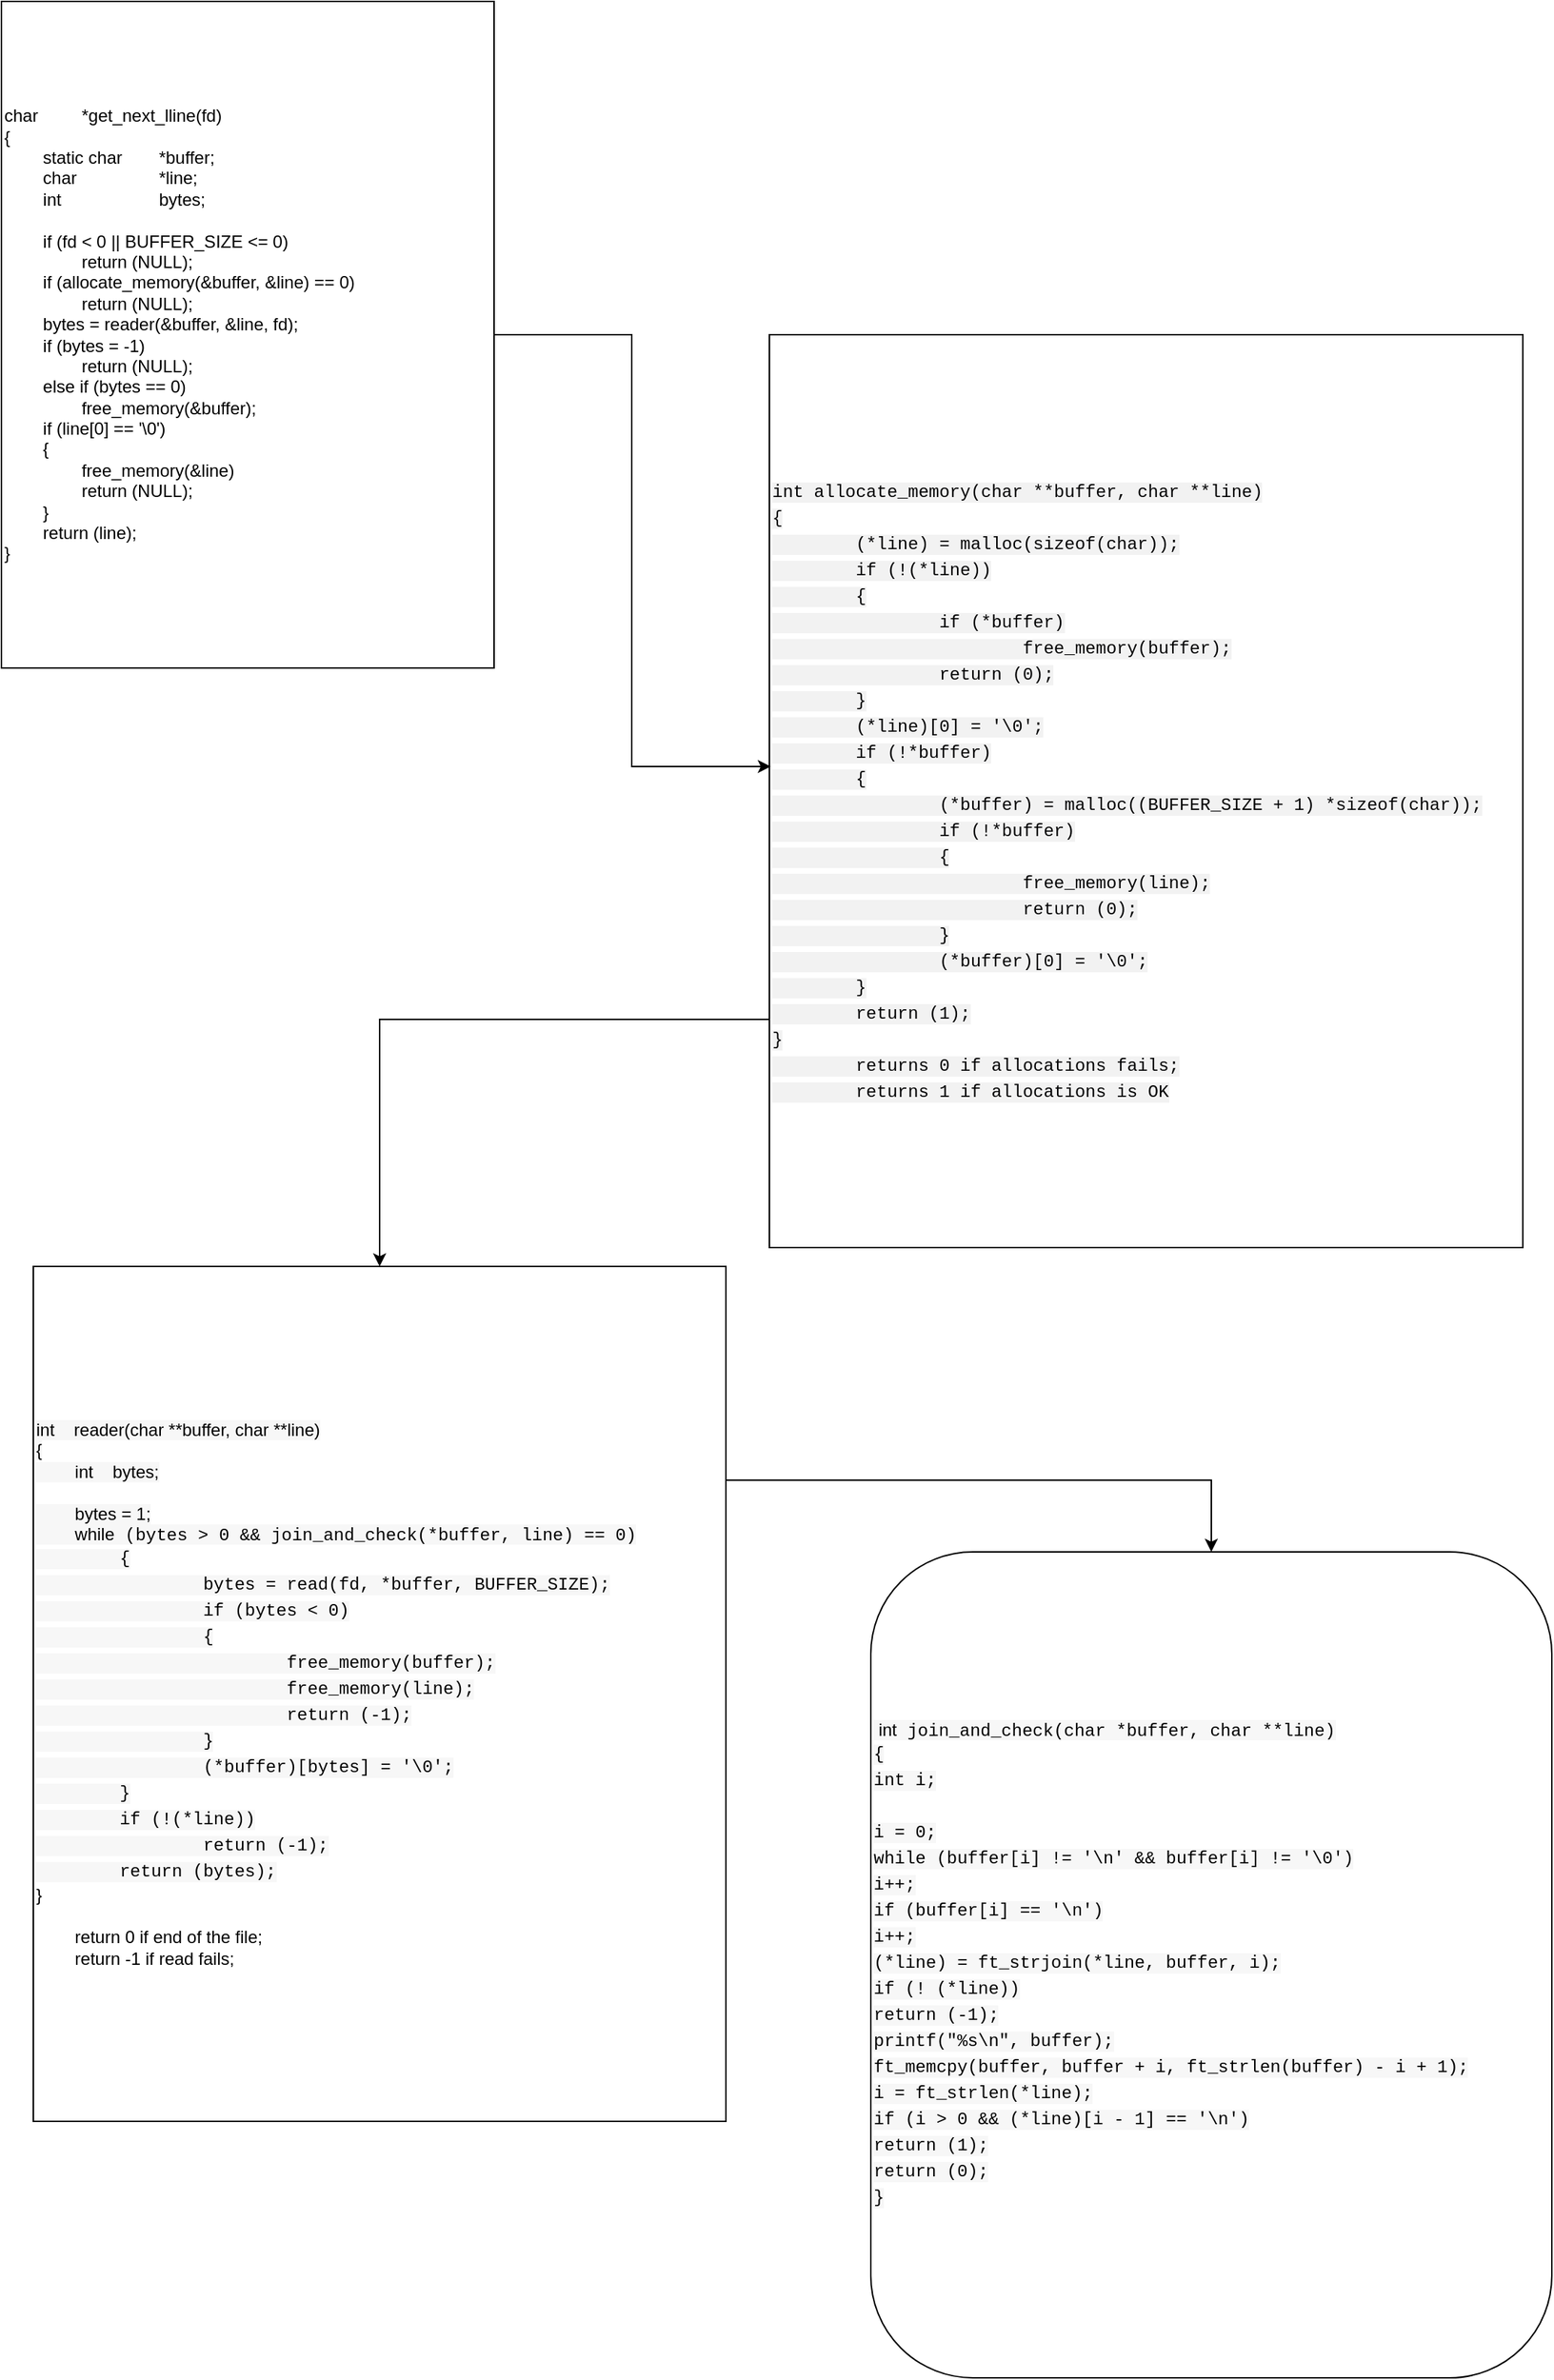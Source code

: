 <mxfile version="22.1.17" type="device">
  <diagram name="Page-1" id="m1yOS43jwpgoi6Rf_GcY">
    <mxGraphModel dx="1121" dy="2101" grid="1" gridSize="10" guides="1" tooltips="1" connect="1" arrows="1" fold="1" page="1" pageScale="1" pageWidth="850" pageHeight="1100" math="0" shadow="0">
      <root>
        <mxCell id="0" />
        <mxCell id="1" parent="0" />
        <mxCell id="8DgpZ3KDuCciO79t-1BS-1" value="&lt;div style=&quot;&quot;&gt;&lt;span style=&quot;background-color: initial;&quot;&gt;char&lt;/span&gt;&lt;span style=&quot;background-color: initial; white-space: pre;&quot;&gt;&#x9;&lt;span style=&quot;white-space: pre;&quot;&gt;&#x9;&lt;/span&gt;*&lt;/span&gt;&lt;span style=&quot;background-color: initial;&quot;&gt;get_next_lline(fd)&lt;/span&gt;&lt;/div&gt;&lt;div style=&quot;&quot;&gt;&lt;span style=&quot;background-color: initial;&quot;&gt;{&lt;/span&gt;&lt;/div&gt;&lt;div style=&quot;&quot;&gt;&lt;span style=&quot;background-color: initial;&quot;&gt;&lt;span style=&quot;white-space: pre;&quot;&gt;&#x9;&lt;/span&gt;static char&lt;span style=&quot;white-space: pre;&quot;&gt;&#x9;&lt;/span&gt;*buffer;&lt;br&gt;&lt;/span&gt;&lt;/div&gt;&lt;div style=&quot;&quot;&gt;&lt;span style=&quot;background-color: initial;&quot;&gt;&lt;span style=&quot;white-space: pre;&quot;&gt;&#x9;&lt;/span&gt;char&lt;span style=&quot;white-space: pre;&quot;&gt;&#x9;&lt;/span&gt;&lt;span style=&quot;white-space: pre;&quot;&gt;&#x9;&lt;/span&gt;&lt;span style=&quot;white-space: pre;&quot;&gt;&#x9;&lt;/span&gt;*line;&lt;br&gt;&lt;/span&gt;&lt;/div&gt;&lt;div style=&quot;&quot;&gt;&lt;span style=&quot;background-color: initial;&quot;&gt;&lt;span style=&quot;white-space: pre;&quot;&gt;&#x9;&lt;/span&gt;int&lt;span style=&quot;white-space: pre;&quot;&gt;&#x9;&lt;/span&gt;&lt;span style=&quot;white-space: pre;&quot;&gt;&#x9;&lt;/span&gt;&lt;span style=&quot;white-space: pre;&quot;&gt;&#x9;&lt;/span&gt;bytes;&lt;br&gt;&lt;/span&gt;&lt;/div&gt;&lt;div style=&quot;&quot;&gt;&lt;span style=&quot;background-color: initial;&quot;&gt;&lt;span style=&quot;white-space: pre;&quot;&gt;&#x9;&lt;/span&gt;&lt;br&gt;&lt;/span&gt;&lt;/div&gt;&lt;div style=&quot;&quot;&gt;&lt;span style=&quot;white-space: pre;&quot;&gt;&#x9;&lt;/span&gt;if (fd &amp;lt; 0 || BUFFER_SIZE &amp;lt;= 0)&lt;br&gt;&lt;/div&gt;&lt;div style=&quot;&quot;&gt;&lt;span style=&quot;white-space: pre;&quot;&gt;&#x9;&lt;/span&gt;&lt;span style=&quot;white-space: pre;&quot;&gt;&#x9;&lt;/span&gt;return (NULL);&lt;br&gt;&lt;/div&gt;&lt;div style=&quot;&quot;&gt;&lt;span style=&quot;white-space: pre;&quot;&gt;&#x9;&lt;/span&gt;if (allocate_memory(&amp;amp;buffer, &amp;amp;line) == 0)&lt;br&gt;&lt;/div&gt;&lt;div style=&quot;&quot;&gt;&lt;span style=&quot;white-space: pre;&quot;&gt;&#x9;&lt;/span&gt;&lt;span style=&quot;white-space: pre;&quot;&gt;&#x9;&lt;/span&gt;return (NULL);&lt;br&gt;&lt;/div&gt;&lt;div style=&quot;&quot;&gt;&lt;span style=&quot;white-space: pre;&quot;&gt;&#x9;&lt;/span&gt;bytes = reader(&amp;amp;buffer, &amp;amp;line, fd);&lt;br&gt;&lt;/div&gt;&lt;div style=&quot;&quot;&gt;&lt;span style=&quot;white-space: pre;&quot;&gt;&#x9;&lt;/span&gt;if (bytes = -1)&lt;br&gt;&lt;/div&gt;&lt;div style=&quot;&quot;&gt;&lt;span style=&quot;white-space: pre;&quot;&gt;&#x9;&lt;/span&gt;&lt;span style=&quot;white-space: pre;&quot;&gt;&#x9;&lt;/span&gt;return (NULL);&lt;br&gt;&lt;/div&gt;&lt;div style=&quot;&quot;&gt;&lt;span style=&quot;white-space: pre;&quot;&gt;&#x9;&lt;/span&gt;else if (bytes == 0)&lt;br&gt;&lt;/div&gt;&lt;div style=&quot;&quot;&gt;&lt;span style=&quot;white-space: pre;&quot;&gt;&#x9;&lt;/span&gt;&lt;span style=&quot;white-space: pre;&quot;&gt;&#x9;&lt;/span&gt;free_memory(&amp;amp;buffer);&lt;br&gt;&lt;/div&gt;&lt;div style=&quot;&quot;&gt;&lt;span style=&quot;white-space: pre;&quot;&gt;&#x9;&lt;/span&gt;if (line[0] == &#39;\0&#39;)&lt;/div&gt;&lt;div style=&quot;&quot;&gt;&lt;span style=&quot;white-space: pre;&quot;&gt;&#x9;&lt;/span&gt;{&lt;/div&gt;&lt;div style=&quot;&quot;&gt;&lt;span style=&quot;white-space: pre;&quot;&gt;&#x9;&lt;/span&gt;&lt;span style=&quot;white-space: pre;&quot;&gt;&#x9;&lt;/span&gt;free_memory(&amp;amp;line)&lt;br&gt;&lt;/div&gt;&lt;div style=&quot;&quot;&gt;&lt;span style=&quot;white-space: pre;&quot;&gt;&#x9;&lt;/span&gt;&lt;span style=&quot;white-space: pre;&quot;&gt;&#x9;&lt;/span&gt;return (NULL);&lt;br&gt;&lt;/div&gt;&lt;div style=&quot;&quot;&gt;&lt;span style=&quot;white-space: pre;&quot;&gt;&#x9;&lt;/span&gt;}&lt;br&gt;&lt;/div&gt;&lt;div style=&quot;&quot;&gt;&lt;span style=&quot;white-space: pre;&quot;&gt;&#x9;&lt;/span&gt;return (line);&lt;br&gt;&lt;/div&gt;&lt;div style=&quot;&quot;&gt;&lt;span style=&quot;background-color: initial;&quot;&gt;}&lt;/span&gt;&lt;/div&gt;" style="rounded=0;whiteSpace=wrap;html=1;align=left;" parent="1" vertex="1">
          <mxGeometry x="20" y="-570" width="340" height="460" as="geometry" />
        </mxCell>
        <mxCell id="wwx8zj6cJnNhU6jzwk1S-2" style="edgeStyle=orthogonalEdgeStyle;rounded=0;orthogonalLoop=1;jettySize=auto;html=1;exitX=0;exitY=0.75;exitDx=0;exitDy=0;" parent="1" source="8DgpZ3KDuCciO79t-1BS-2" target="8DgpZ3KDuCciO79t-1BS-4" edge="1">
          <mxGeometry relative="1" as="geometry" />
        </mxCell>
        <mxCell id="8DgpZ3KDuCciO79t-1BS-2" value="&lt;div style=&quot;font-family: Menlo, Monaco, &amp;quot;Courier New&amp;quot;, monospace; font-weight: normal; font-size: 12px; line-height: 18px;&quot;&gt;&lt;div style=&quot;&quot;&gt;&lt;font style=&quot;background-color: rgb(242, 242, 242);&quot; color=&quot;#020203&quot;&gt;int allocate_memory(char **buffer, char **line)&lt;/font&gt;&lt;/div&gt;&lt;div style=&quot;&quot;&gt;&lt;font style=&quot;background-color: rgb(242, 242, 242);&quot; color=&quot;#020203&quot;&gt;{&lt;/font&gt;&lt;/div&gt;&lt;div style=&quot;&quot;&gt;    &lt;font style=&quot;background-color: rgb(242, 242, 242);&quot; color=&quot;#020203&quot;&gt;&lt;span style=&quot;white-space: pre;&quot;&gt;&#x9;&lt;/span&gt;(*line) = malloc(sizeof(char));&lt;/font&gt;&lt;/div&gt;&lt;div style=&quot;&quot;&gt;    &lt;font style=&quot;background-color: rgb(242, 242, 242);&quot; color=&quot;#020203&quot;&gt;&lt;span style=&quot;white-space: pre;&quot;&gt;&#x9;&lt;/span&gt;if (!(*line))&lt;/font&gt;&lt;/div&gt;&lt;div style=&quot;&quot;&gt;    &lt;font style=&quot;background-color: rgb(242, 242, 242);&quot; color=&quot;#020203&quot;&gt;&lt;span style=&quot;white-space: pre;&quot;&gt;&#x9;&lt;/span&gt;{&lt;/font&gt;&lt;/div&gt;&lt;div style=&quot;&quot;&gt;        &lt;font style=&quot;background-color: rgb(242, 242, 242);&quot; color=&quot;#020203&quot;&gt;&lt;span style=&quot;white-space: pre;&quot;&gt;&#x9;&lt;/span&gt;&lt;span style=&quot;white-space: pre;&quot;&gt;&#x9;&lt;/span&gt;if (*buffer)&lt;/font&gt;&lt;/div&gt;&lt;div style=&quot;&quot;&gt;            &lt;font style=&quot;background-color: rgb(242, 242, 242);&quot; color=&quot;#020203&quot;&gt;&lt;span style=&quot;white-space: pre;&quot;&gt;&#x9;&lt;/span&gt;&lt;span style=&quot;white-space: pre;&quot;&gt;&#x9;&lt;/span&gt;&lt;span style=&quot;white-space: pre;&quot;&gt;&#x9;&lt;/span&gt;free_memory(buffer);&lt;/font&gt;&lt;/div&gt;&lt;div style=&quot;&quot;&gt;        &lt;font style=&quot;background-color: rgb(242, 242, 242);&quot; color=&quot;#020203&quot;&gt;&lt;span style=&quot;white-space: pre;&quot;&gt;&#x9;&lt;/span&gt;&lt;span style=&quot;white-space: pre;&quot;&gt;&#x9;&lt;/span&gt;return (0);&lt;/font&gt;&lt;/div&gt;&lt;div style=&quot;&quot;&gt;    &lt;font style=&quot;background-color: rgb(242, 242, 242);&quot; color=&quot;#020203&quot;&gt;&lt;span style=&quot;white-space: pre;&quot;&gt;&#x9;&lt;/span&gt;}&lt;/font&gt;&lt;/div&gt;&lt;div style=&quot;&quot;&gt;    &lt;font style=&quot;background-color: rgb(242, 242, 242);&quot; color=&quot;#020203&quot;&gt;&lt;span style=&quot;white-space: pre;&quot;&gt;&#x9;&lt;/span&gt;(*line)[0] = &#39;\0&#39;;&lt;/font&gt;&lt;/div&gt;&lt;div style=&quot;&quot;&gt;    &lt;font style=&quot;background-color: rgb(242, 242, 242);&quot; color=&quot;#020203&quot;&gt;&lt;span style=&quot;white-space: pre;&quot;&gt;&#x9;&lt;/span&gt;if (!*buffer)&lt;/font&gt;&lt;/div&gt;&lt;div style=&quot;&quot;&gt;    &lt;font style=&quot;background-color: rgb(242, 242, 242);&quot; color=&quot;#020203&quot;&gt;&lt;span style=&quot;white-space: pre;&quot;&gt;&#x9;&lt;/span&gt;{&lt;/font&gt;&lt;/div&gt;&lt;div style=&quot;&quot;&gt;        &lt;font style=&quot;background-color: rgb(242, 242, 242);&quot; color=&quot;#020203&quot;&gt;&lt;span style=&quot;white-space: pre;&quot;&gt;&#x9;&lt;/span&gt;&lt;span style=&quot;white-space: pre;&quot;&gt;&#x9;&lt;/span&gt;(*buffer) = malloc((BUFFER_SIZE + 1) *sizeof(char));&lt;/font&gt;&lt;/div&gt;&lt;div style=&quot;&quot;&gt;        &lt;font style=&quot;background-color: rgb(242, 242, 242);&quot; color=&quot;#020203&quot;&gt;&lt;span style=&quot;white-space: pre;&quot;&gt;&#x9;&lt;/span&gt;&lt;span style=&quot;white-space: pre;&quot;&gt;&#x9;&lt;/span&gt;if (!*buffer)&lt;/font&gt;&lt;/div&gt;&lt;div style=&quot;&quot;&gt;        &lt;font style=&quot;background-color: rgb(242, 242, 242);&quot; color=&quot;#020203&quot;&gt;&lt;span style=&quot;white-space: pre;&quot;&gt;&#x9;&lt;span style=&quot;white-space: pre;&quot;&gt;&#x9;&lt;/span&gt;&lt;/span&gt;{&lt;/font&gt;&lt;/div&gt;&lt;div style=&quot;&quot;&gt;            &lt;font style=&quot;background-color: rgb(242, 242, 242);&quot; color=&quot;#020203&quot;&gt;&lt;span style=&quot;white-space: pre;&quot;&gt;&#x9;&lt;span style=&quot;white-space: pre;&quot;&gt;&#x9;&lt;/span&gt;&lt;span style=&quot;white-space: pre;&quot;&gt;&#x9;&lt;/span&gt;&lt;/span&gt;free_memory(line);&lt;/font&gt;&lt;/div&gt;&lt;div style=&quot;&quot;&gt;            &lt;font style=&quot;background-color: rgb(242, 242, 242);&quot; color=&quot;#020203&quot;&gt;&lt;span style=&quot;white-space: pre;&quot;&gt;&#x9;&lt;span style=&quot;white-space: pre;&quot;&gt;&#x9;&lt;/span&gt;&lt;span style=&quot;white-space: pre;&quot;&gt;&#x9;&lt;/span&gt;&lt;/span&gt;return (0);&lt;/font&gt;&lt;/div&gt;&lt;div style=&quot;&quot;&gt;        &lt;font style=&quot;background-color: rgb(242, 242, 242);&quot; color=&quot;#020203&quot;&gt;&lt;span style=&quot;white-space: pre;&quot;&gt;&#x9;&lt;span style=&quot;white-space: pre;&quot;&gt;&#x9;&lt;/span&gt;&lt;/span&gt;}&lt;/font&gt;&lt;/div&gt;&lt;div style=&quot;&quot;&gt;        &lt;font style=&quot;background-color: rgb(242, 242, 242);&quot; color=&quot;#020203&quot;&gt;&lt;span style=&quot;white-space: pre;&quot;&gt;&#x9;&lt;span style=&quot;white-space: pre;&quot;&gt;&#x9;&lt;/span&gt;&lt;/span&gt;(*buffer)[0] = &#39;\0&#39;;&lt;/font&gt;&lt;/div&gt;&lt;div style=&quot;&quot;&gt;    &lt;font style=&quot;background-color: rgb(242, 242, 242);&quot; color=&quot;#020203&quot;&gt;&lt;span style=&quot;white-space: pre;&quot;&gt;&#x9;&lt;/span&gt;}&lt;/font&gt;&lt;/div&gt;&lt;div style=&quot;&quot;&gt;    &lt;font style=&quot;background-color: rgb(242, 242, 242);&quot; color=&quot;#020203&quot;&gt;&lt;span style=&quot;white-space: pre;&quot;&gt;&#x9;&lt;/span&gt;return (1);&lt;/font&gt;&lt;/div&gt;&lt;div style=&quot;&quot;&gt;&lt;font style=&quot;background-color: rgb(242, 242, 242);&quot; color=&quot;#020203&quot;&gt;}&lt;/font&gt;&lt;/div&gt;&lt;div style=&quot;&quot;&gt;&lt;font style=&quot;background-color: rgb(242, 242, 242);&quot; color=&quot;#020203&quot;&gt;&lt;span style=&quot;white-space: pre;&quot;&gt;&#x9;&lt;/span&gt;returns 0 if allocations fails;&lt;br&gt;&lt;/font&gt;&lt;/div&gt;&lt;div style=&quot;&quot;&gt;&lt;font style=&quot;background-color: rgb(242, 242, 242);&quot; color=&quot;#020203&quot;&gt;&lt;span style=&quot;white-space: pre;&quot;&gt;&#x9;&lt;/span&gt;returns 1 if allocations is OK&lt;br&gt;&lt;/font&gt;&lt;/div&gt;&lt;/div&gt;" style="rounded=0;whiteSpace=wrap;html=1;strokeColor=#000000;align=left;" parent="1" vertex="1">
          <mxGeometry x="550" y="-340" width="520" height="630" as="geometry" />
        </mxCell>
        <mxCell id="RuXgrs3LKROEskqVc9ID-2" style="edgeStyle=orthogonalEdgeStyle;rounded=0;orthogonalLoop=1;jettySize=auto;html=1;exitX=1;exitY=0.25;exitDx=0;exitDy=0;entryX=0.5;entryY=0;entryDx=0;entryDy=0;" parent="1" source="8DgpZ3KDuCciO79t-1BS-4" target="RuXgrs3LKROEskqVc9ID-1" edge="1">
          <mxGeometry relative="1" as="geometry" />
        </mxCell>
        <mxCell id="8DgpZ3KDuCciO79t-1BS-4" value="&lt;div style=&quot;&quot;&gt;&lt;span style=&quot;background-color: rgb(247, 247, 247);&quot;&gt;int&lt;span style=&quot;white-space: pre;&quot;&gt;&amp;nbsp;&amp;nbsp;&amp;nbsp;&amp;nbsp;&lt;/span&gt;reader(char **buffer, char **line)&lt;/span&gt;&lt;/div&gt;&lt;span style=&quot;background-color: rgb(247, 247, 247);&quot;&gt;{&lt;br&gt;&lt;span style=&quot;white-space: pre;&quot;&gt;&#x9;&lt;/span&gt;int&lt;span style=&quot;&quot;&gt;&lt;span style=&quot;white-space: pre;&quot;&gt;&amp;nbsp;&amp;nbsp;&amp;nbsp;&amp;nbsp;&lt;/span&gt;&lt;/span&gt;bytes;&lt;br&gt;&lt;br&gt;&lt;span style=&quot;white-space: pre;&quot;&gt;&#x9;&lt;/span&gt;bytes = 1;&lt;br&gt;&lt;span style=&quot;white-space: pre;&quot;&gt;&#x9;&lt;/span&gt;while&lt;span style=&quot;font-family: Menlo, Monaco, &amp;quot;Courier New&amp;quot;, monospace;&quot;&gt; &lt;/span&gt;&lt;span style=&quot;font-family: Menlo, Monaco, &amp;quot;Courier New&amp;quot;, monospace;&quot;&gt;(&lt;/span&gt;&lt;span style=&quot;font-family: Menlo, Monaco, &amp;quot;Courier New&amp;quot;, monospace;&quot;&gt;bytes&lt;/span&gt;&lt;span style=&quot;font-family: Menlo, Monaco, &amp;quot;Courier New&amp;quot;, monospace;&quot;&gt; &lt;/span&gt;&lt;span style=&quot;font-family: Menlo, Monaco, &amp;quot;Courier New&amp;quot;, monospace;&quot;&gt;&amp;gt;&lt;/span&gt;&lt;span style=&quot;font-family: Menlo, Monaco, &amp;quot;Courier New&amp;quot;, monospace;&quot;&gt; &lt;/span&gt;&lt;span style=&quot;font-family: Menlo, Monaco, &amp;quot;Courier New&amp;quot;, monospace;&quot;&gt;0&lt;/span&gt;&lt;span style=&quot;font-family: Menlo, Monaco, &amp;quot;Courier New&amp;quot;, monospace;&quot;&gt; &lt;/span&gt;&lt;span style=&quot;font-family: Menlo, Monaco, &amp;quot;Courier New&amp;quot;, monospace;&quot;&gt;&amp;amp;&amp;amp;&lt;/span&gt;&lt;span style=&quot;font-family: Menlo, Monaco, &amp;quot;Courier New&amp;quot;, monospace;&quot;&gt; &lt;/span&gt;&lt;span style=&quot;font-family: Menlo, Monaco, &amp;quot;Courier New&amp;quot;, monospace;&quot;&gt;join_and_check&lt;/span&gt;&lt;span style=&quot;font-family: Menlo, Monaco, &amp;quot;Courier New&amp;quot;, monospace;&quot;&gt;(&lt;/span&gt;&lt;span style=&quot;font-family: Menlo, Monaco, &amp;quot;Courier New&amp;quot;, monospace;&quot;&gt;*&lt;/span&gt;&lt;span style=&quot;font-family: Menlo, Monaco, &amp;quot;Courier New&amp;quot;, monospace;&quot;&gt;buffer&lt;/span&gt;&lt;span style=&quot;font-family: Menlo, Monaco, &amp;quot;Courier New&amp;quot;, monospace;&quot;&gt;,&lt;/span&gt;&lt;span style=&quot;font-family: Menlo, Monaco, &amp;quot;Courier New&amp;quot;, monospace;&quot;&gt; &lt;/span&gt;&lt;span style=&quot;font-family: Menlo, Monaco, &amp;quot;Courier New&amp;quot;, monospace;&quot;&gt;line&lt;/span&gt;&lt;span style=&quot;font-family: Menlo, Monaco, &amp;quot;Courier New&amp;quot;, monospace;&quot;&gt;)&lt;/span&gt;&lt;span style=&quot;font-family: Menlo, Monaco, &amp;quot;Courier New&amp;quot;, monospace;&quot;&gt; &lt;/span&gt;&lt;span style=&quot;font-family: Menlo, Monaco, &amp;quot;Courier New&amp;quot;, monospace;&quot;&gt;==&lt;/span&gt;&lt;span style=&quot;font-family: Menlo, Monaco, &amp;quot;Courier New&amp;quot;, monospace;&quot;&gt; &lt;/span&gt;&lt;span style=&quot;font-family: Menlo, Monaco, &amp;quot;Courier New&amp;quot;, monospace;&quot;&gt;0&lt;/span&gt;&lt;span style=&quot;font-family: Menlo, Monaco, &amp;quot;Courier New&amp;quot;, monospace;&quot;&gt;)&lt;/span&gt;&lt;/span&gt;&lt;div style=&quot;font-family: Menlo, Monaco, &amp;quot;Courier New&amp;quot;, monospace; line-height: 18px;&quot;&gt;&lt;div style=&quot;&quot;&gt;&lt;span style=&quot;background-color: rgb(247, 247, 247);&quot;&gt;&lt;span style=&quot;white-space: pre;&quot;&gt;&#x9;&lt;/span&gt;{&lt;/span&gt;&lt;/div&gt;&lt;div style=&quot;&quot;&gt;        &lt;span style=&quot;background-color: rgb(247, 247, 247);&quot;&gt;&lt;span style=&quot;white-space: pre;&quot;&gt;&#x9;&lt;/span&gt;&lt;span style=&quot;white-space: pre;&quot;&gt;&#x9;&lt;/span&gt;bytes = read(fd, *buffer, BUFFER_SIZE);&lt;/span&gt;&lt;/div&gt;&lt;div style=&quot;&quot;&gt;        &lt;span style=&quot;background-color: rgb(247, 247, 247);&quot;&gt;&lt;span style=&quot;white-space: pre;&quot;&gt;&#x9;&lt;/span&gt;&lt;span style=&quot;white-space: pre;&quot;&gt;&#x9;&lt;/span&gt;if (bytes &amp;lt; 0)&lt;/span&gt;&lt;/div&gt;&lt;div style=&quot;&quot;&gt;        &lt;span style=&quot;background-color: rgb(247, 247, 247);&quot;&gt;&lt;span style=&quot;white-space: pre;&quot;&gt;&#x9;&lt;/span&gt;&lt;span style=&quot;white-space: pre;&quot;&gt;&#x9;&lt;/span&gt;{&lt;/span&gt;&lt;/div&gt;&lt;div style=&quot;&quot;&gt;            &lt;span style=&quot;background-color: rgb(247, 247, 247);&quot;&gt;&lt;span style=&quot;white-space: pre;&quot;&gt;&#x9;&lt;/span&gt;&lt;span style=&quot;white-space: pre;&quot;&gt;&#x9;&lt;span style=&quot;white-space: pre;&quot;&gt;&#x9;&lt;/span&gt;&lt;/span&gt;free_memory(buffer);&lt;/span&gt;&lt;/div&gt;&lt;div style=&quot;&quot;&gt;            &lt;span style=&quot;background-color: rgb(247, 247, 247);&quot;&gt;&lt;span style=&quot;white-space: pre;&quot;&gt;&#x9;&lt;/span&gt;&lt;span style=&quot;white-space: pre;&quot;&gt;&#x9;&lt;span style=&quot;white-space: pre;&quot;&gt;&#x9;&lt;/span&gt;&lt;/span&gt;free_memory(line);&lt;/span&gt;&lt;/div&gt;&lt;div style=&quot;&quot;&gt;            &lt;span style=&quot;background-color: rgb(247, 247, 247);&quot;&gt;&lt;span style=&quot;white-space: pre;&quot;&gt;&#x9;&lt;/span&gt;&lt;span style=&quot;white-space: pre;&quot;&gt;&#x9;&lt;/span&gt;&lt;span style=&quot;white-space: pre;&quot;&gt;&#x9;&lt;/span&gt;return (-1);&lt;/span&gt;&lt;/div&gt;&lt;div style=&quot;&quot;&gt;        &lt;span style=&quot;background-color: rgb(247, 247, 247);&quot;&gt;&lt;span style=&quot;white-space: pre;&quot;&gt;&#x9;&lt;span style=&quot;white-space: pre;&quot;&gt;&#x9;&lt;/span&gt;&lt;/span&gt;}&lt;/span&gt;&lt;/div&gt;&lt;div style=&quot;&quot;&gt;        &lt;span style=&quot;background-color: rgb(247, 247, 247);&quot;&gt;&lt;span style=&quot;white-space: pre;&quot;&gt;&#x9;&lt;span style=&quot;white-space: pre;&quot;&gt;&#x9;&lt;/span&gt;&lt;/span&gt;(*buffer)[bytes] = &#39;\0&#39;;&lt;/span&gt;&lt;/div&gt;&lt;div style=&quot;&quot;&gt;    &lt;span style=&quot;background-color: rgb(247, 247, 247);&quot;&gt;&lt;span style=&quot;white-space: pre;&quot;&gt;&#x9;&lt;/span&gt;}&lt;/span&gt;&lt;/div&gt;&lt;div style=&quot;&quot;&gt;    &lt;span style=&quot;background-color: rgb(247, 247, 247);&quot;&gt;&lt;span style=&quot;white-space: pre;&quot;&gt;&#x9;&lt;/span&gt;if (!(*line))&lt;/span&gt;&lt;/div&gt;&lt;div style=&quot;&quot;&gt;        &lt;span style=&quot;background-color: rgb(247, 247, 247);&quot;&gt;&lt;span style=&quot;white-space: pre;&quot;&gt;&#x9;&lt;span style=&quot;white-space: pre;&quot;&gt;&#x9;&lt;/span&gt;&lt;/span&gt;return (-1);&lt;/span&gt;&lt;/div&gt;&lt;div style=&quot;&quot;&gt;    &lt;span style=&quot;background-color: rgb(247, 247, 247);&quot;&gt;&lt;span style=&quot;white-space: pre;&quot;&gt;&#x9;&lt;/span&gt;return (bytes);&lt;/span&gt;&lt;/div&gt;&lt;/div&gt;&lt;div style=&quot;&quot;&gt;&lt;span style=&quot;background-color: initial;&quot;&gt;}&lt;/span&gt;&lt;/div&gt;&lt;div style=&quot;&quot;&gt;&lt;span style=&quot;background-color: initial;&quot;&gt;&lt;br&gt;&lt;/span&gt;&lt;/div&gt;&lt;div style=&quot;&quot;&gt;&lt;span style=&quot;background-color: initial;&quot;&gt;&lt;span style=&quot;white-space: pre;&quot;&gt;&#x9;&lt;/span&gt;return 0 if end of the file;&lt;br&gt;&lt;/span&gt;&lt;/div&gt;&lt;div style=&quot;&quot;&gt;&lt;span style=&quot;background-color: initial;&quot;&gt;&lt;span style=&quot;white-space: pre;&quot;&gt;&#x9;&lt;/span&gt;return -1 if read fails;&lt;br&gt;&lt;/span&gt;&lt;/div&gt;" style="rounded=0;whiteSpace=wrap;html=1;align=left;" parent="1" vertex="1">
          <mxGeometry x="42" y="303" width="478" height="590" as="geometry" />
        </mxCell>
        <mxCell id="wwx8zj6cJnNhU6jzwk1S-1" style="edgeStyle=orthogonalEdgeStyle;rounded=0;orthogonalLoop=1;jettySize=auto;html=1;entryX=0.002;entryY=0.473;entryDx=0;entryDy=0;entryPerimeter=0;" parent="1" source="8DgpZ3KDuCciO79t-1BS-1" target="8DgpZ3KDuCciO79t-1BS-2" edge="1">
          <mxGeometry relative="1" as="geometry" />
        </mxCell>
        <mxCell id="RuXgrs3LKROEskqVc9ID-1" value="&lt;span style=&quot;background-color: rgb(247, 247, 247);&quot;&gt;&lt;span style=&quot;white-space: pre;&quot;&gt;&amp;nbsp;&lt;/span&gt;int&lt;span style=&quot;font-family: Menlo, Monaco, &amp;quot;Courier New&amp;quot;, monospace;&quot;&gt; &lt;/span&gt;&lt;span style=&quot;font-family: Menlo, Monaco, &amp;quot;Courier New&amp;quot;, monospace;&quot;&gt;join_and_check&lt;/span&gt;&lt;span style=&quot;font-family: Menlo, Monaco, &amp;quot;Courier New&amp;quot;, monospace;&quot;&gt;(&lt;/span&gt;&lt;span style=&quot;font-family: Menlo, Monaco, &amp;quot;Courier New&amp;quot;, monospace;&quot;&gt;char&lt;/span&gt;&lt;span style=&quot;font-family: Menlo, Monaco, &amp;quot;Courier New&amp;quot;, monospace;&quot;&gt; &lt;/span&gt;&lt;span style=&quot;font-family: Menlo, Monaco, &amp;quot;Courier New&amp;quot;, monospace;&quot;&gt;*&lt;/span&gt;&lt;span style=&quot;font-family: Menlo, Monaco, &amp;quot;Courier New&amp;quot;, monospace;&quot;&gt;buffer&lt;/span&gt;&lt;span style=&quot;font-family: Menlo, Monaco, &amp;quot;Courier New&amp;quot;, monospace;&quot;&gt;,&lt;/span&gt;&lt;span style=&quot;font-family: Menlo, Monaco, &amp;quot;Courier New&amp;quot;, monospace;&quot;&gt; &lt;/span&gt;&lt;span style=&quot;font-family: Menlo, Monaco, &amp;quot;Courier New&amp;quot;, monospace;&quot;&gt;char&lt;/span&gt;&lt;span style=&quot;font-family: Menlo, Monaco, &amp;quot;Courier New&amp;quot;, monospace;&quot;&gt; &lt;/span&gt;&lt;span style=&quot;font-family: Menlo, Monaco, &amp;quot;Courier New&amp;quot;, monospace;&quot;&gt;**&lt;/span&gt;&lt;span style=&quot;font-family: Menlo, Monaco, &amp;quot;Courier New&amp;quot;, monospace;&quot;&gt;line&lt;/span&gt;&lt;span style=&quot;font-family: Menlo, Monaco, &amp;quot;Courier New&amp;quot;, monospace;&quot;&gt;)&lt;/span&gt;&lt;/span&gt;&lt;div style=&quot;font-family: Menlo, Monaco, &amp;quot;Courier New&amp;quot;, monospace; line-height: 18px;&quot;&gt;&lt;div style=&quot;&quot;&gt;&lt;font style=&quot;background-color: rgb(247, 247, 247);&quot;&gt;{&lt;/font&gt;&lt;/div&gt;&lt;div style=&quot;&quot;&gt;    &lt;font style=&quot;background-color: rgb(247, 247, 247);&quot;&gt;int     i;&lt;/font&gt;&lt;/div&gt;&lt;font style=&quot;background-color: rgb(247, 247, 247);&quot;&gt;&lt;br&gt;&lt;/font&gt;&lt;div style=&quot;&quot;&gt;    &lt;font style=&quot;background-color: rgb(247, 247, 247);&quot;&gt;i = 0;&lt;/font&gt;&lt;/div&gt;&lt;div style=&quot;&quot;&gt;    &lt;font style=&quot;background-color: rgb(247, 247, 247);&quot;&gt;while (buffer[i] != &#39;\n&#39; &amp;amp;&amp;amp; buffer[i] != &#39;\0&#39;)&lt;/font&gt;&lt;/div&gt;&lt;div style=&quot;&quot;&gt;        &lt;font style=&quot;background-color: rgb(247, 247, 247);&quot;&gt;i++;&lt;/font&gt;&lt;/div&gt;&lt;div style=&quot;&quot;&gt;    &lt;font style=&quot;background-color: rgb(247, 247, 247);&quot;&gt;if (buffer[i] == &#39;\n&#39;)&lt;/font&gt;&lt;/div&gt;&lt;div style=&quot;&quot;&gt;        &lt;font style=&quot;background-color: rgb(247, 247, 247);&quot;&gt;i++;&lt;/font&gt;&lt;/div&gt;&lt;div style=&quot;&quot;&gt;    &lt;font style=&quot;background-color: rgb(247, 247, 247);&quot;&gt;(*line) = ft_strjoin(*line, buffer, i);&lt;/font&gt;&lt;/div&gt;&lt;div style=&quot;&quot;&gt;    &lt;font style=&quot;background-color: rgb(247, 247, 247);&quot;&gt;if (! (*line))&lt;/font&gt;&lt;/div&gt;&lt;div style=&quot;&quot;&gt;        &lt;font style=&quot;background-color: rgb(247, 247, 247);&quot;&gt;return (-1);&lt;/font&gt;&lt;/div&gt;&lt;div style=&quot;&quot;&gt;    &lt;font style=&quot;background-color: rgb(247, 247, 247);&quot;&gt;printf(&quot;%s\n&quot;, buffer);&lt;/font&gt;&lt;/div&gt;&lt;div style=&quot;&quot;&gt;    &lt;font style=&quot;background-color: rgb(247, 247, 247);&quot;&gt;ft_memcpy(buffer, buffer + i, ft_strlen(buffer) - i + 1);&lt;/font&gt;&lt;/div&gt;&lt;div style=&quot;&quot;&gt;    &lt;font style=&quot;background-color: rgb(247, 247, 247);&quot;&gt;i = ft_strlen(*line);&lt;/font&gt;&lt;/div&gt;&lt;div style=&quot;&quot;&gt;    &lt;font style=&quot;background-color: rgb(247, 247, 247);&quot;&gt;if (i &amp;gt; 0 &amp;amp;&amp;amp; (*line)[i - 1] == &#39;\n&#39;)&lt;/font&gt;&lt;/div&gt;&lt;div style=&quot;&quot;&gt;        &lt;font style=&quot;background-color: rgb(247, 247, 247);&quot;&gt;return (1);&lt;/font&gt;&lt;/div&gt;&lt;div style=&quot;&quot;&gt;    &lt;font style=&quot;background-color: rgb(247, 247, 247);&quot;&gt;return (0);&lt;/font&gt;&lt;/div&gt;&lt;div style=&quot;&quot;&gt;&lt;font style=&quot;background-color: rgb(247, 247, 247);&quot;&gt;}&lt;/font&gt;&lt;/div&gt;&lt;/div&gt;" style="rounded=1;whiteSpace=wrap;html=1;align=left;" parent="1" vertex="1">
          <mxGeometry x="620" y="500" width="470" height="570" as="geometry" />
        </mxCell>
      </root>
    </mxGraphModel>
  </diagram>
</mxfile>
